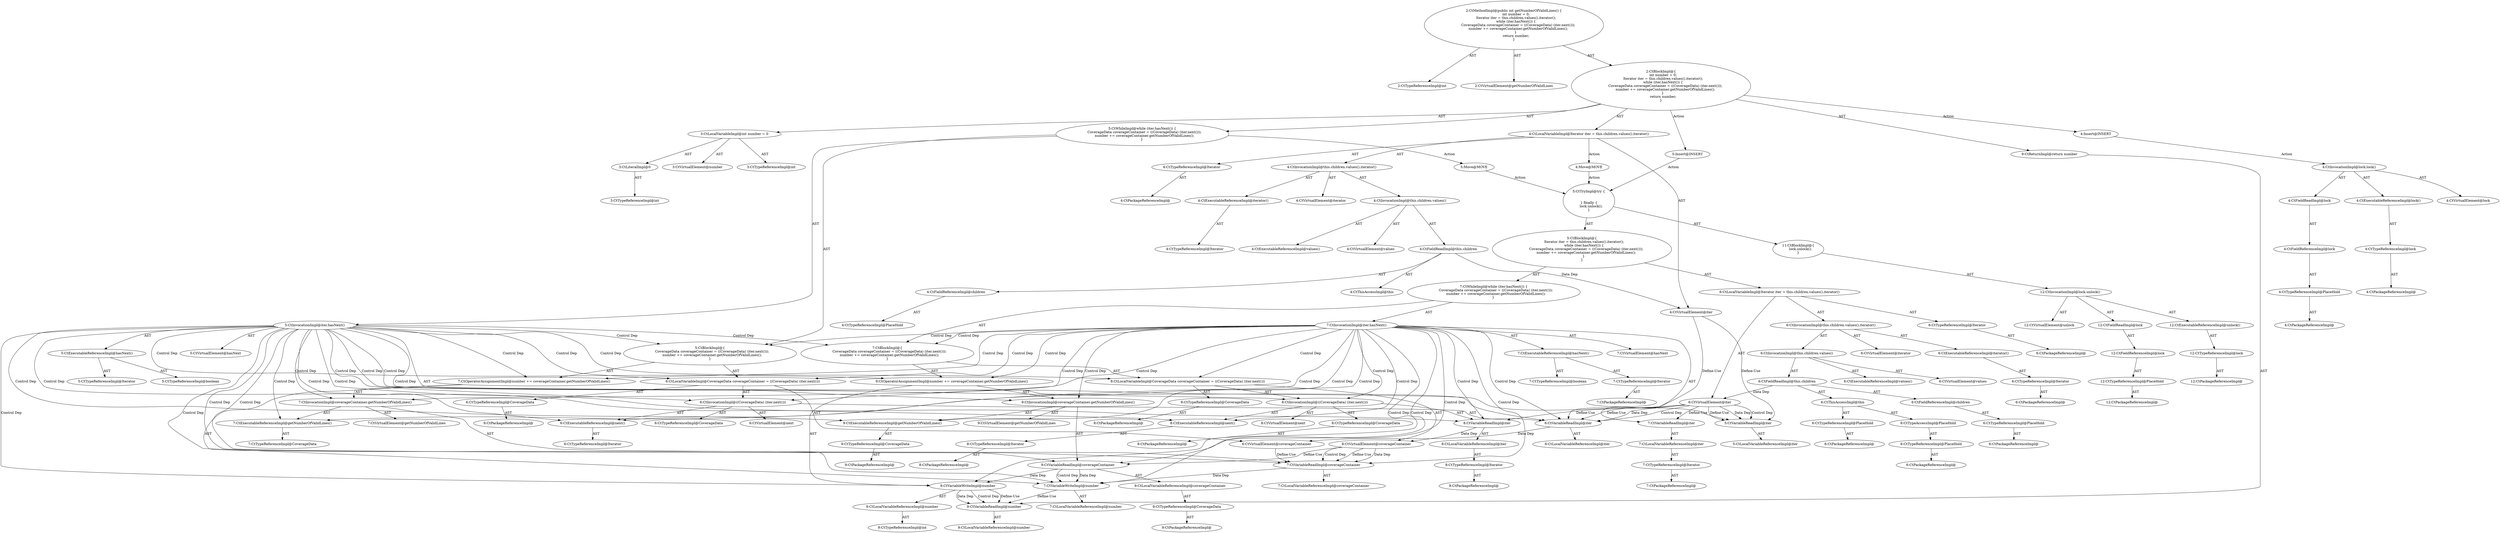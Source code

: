 digraph "getNumberOfValidLines#?" {
0 [label="2:CtTypeReferenceImpl@int" shape=ellipse]
1 [label="2:CtVirtualElement@getNumberOfValidLines" shape=ellipse]
2 [label="3:CtTypeReferenceImpl@int" shape=ellipse]
3 [label="3:CtLiteralImpl@0" shape=ellipse]
4 [label="3:CtTypeReferenceImpl@int" shape=ellipse]
5 [label="3:CtVirtualElement@number" shape=ellipse]
6 [label="3:CtLocalVariableImpl@int number = 0" shape=ellipse]
7 [label="4:CtTypeReferenceImpl@Iterator" shape=ellipse]
8 [label="4:CtPackageReferenceImpl@" shape=ellipse]
9 [label="4:CtExecutableReferenceImpl@iterator()" shape=ellipse]
10 [label="4:CtTypeReferenceImpl@Iterator" shape=ellipse]
11 [label="4:CtVirtualElement@iterator" shape=ellipse]
12 [label="4:CtExecutableReferenceImpl@values()" shape=ellipse]
13 [label="4:CtVirtualElement@values" shape=ellipse]
14 [label="4:CtFieldReferenceImpl@children" shape=ellipse]
15 [label="4:CtTypeReferenceImpl@PlaceHold" shape=ellipse]
16 [label="4:CtFieldReadImpl@this.children" shape=ellipse]
17 [label="4:CtThisAccessImpl@this" shape=ellipse]
18 [label="4:CtInvocationImpl@this.children.values()" shape=ellipse]
19 [label="4:CtInvocationImpl@this.children.values().iterator()" shape=ellipse]
20 [label="4:CtVirtualElement@iter" shape=ellipse]
21 [label="4:CtLocalVariableImpl@Iterator iter = this.children.values().iterator()" shape=ellipse]
22 [label="5:CtExecutableReferenceImpl@hasNext()" shape=ellipse]
23 [label="5:CtTypeReferenceImpl@Iterator" shape=ellipse]
24 [label="5:CtTypeReferenceImpl@boolean" shape=ellipse]
25 [label="5:CtVirtualElement@hasNext" shape=ellipse]
26 [label="5:CtVariableReadImpl@iter" shape=ellipse]
27 [label="5:CtLocalVariableReferenceImpl@iter" shape=ellipse]
28 [label="5:CtInvocationImpl@iter.hasNext()" shape=ellipse]
29 [label="6:CtTypeReferenceImpl@CoverageData" shape=ellipse]
30 [label="6:CtPackageReferenceImpl@" shape=ellipse]
31 [label="6:CtExecutableReferenceImpl@next()" shape=ellipse]
32 [label="6:CtTypeReferenceImpl@Iterator" shape=ellipse]
33 [label="6:CtVirtualElement@next" shape=ellipse]
34 [label="6:CtVariableReadImpl@iter" shape=ellipse]
35 [label="6:CtLocalVariableReferenceImpl@iter" shape=ellipse]
36 [label="6:CtInvocationImpl@((CoverageData) (iter.next()))" shape=ellipse]
37 [label="6:CtTypeReferenceImpl@CoverageData" shape=ellipse]
38 [label="6:CtVirtualElement@coverageContainer" shape=ellipse]
39 [label="6:CtLocalVariableImpl@CoverageData coverageContainer = ((CoverageData) (iter.next()))" shape=ellipse]
40 [label="7:CtVariableWriteImpl@number" shape=ellipse]
41 [label="7:CtLocalVariableReferenceImpl@number" shape=ellipse]
42 [label="7:CtExecutableReferenceImpl@getNumberOfValidLines()" shape=ellipse]
43 [label="7:CtTypeReferenceImpl@CoverageData" shape=ellipse]
44 [label="7:CtVirtualElement@getNumberOfValidLines" shape=ellipse]
45 [label="7:CtVariableReadImpl@coverageContainer" shape=ellipse]
46 [label="7:CtLocalVariableReferenceImpl@coverageContainer" shape=ellipse]
47 [label="7:CtInvocationImpl@coverageContainer.getNumberOfValidLines()" shape=ellipse]
48 [label="7:CtOperatorAssignmentImpl@number += coverageContainer.getNumberOfValidLines()" shape=ellipse]
49 [label="5:CtBlockImpl@\{
    CoverageData coverageContainer = ((CoverageData) (iter.next()));
    number += coverageContainer.getNumberOfValidLines();
\}" shape=ellipse]
50 [label="5:CtWhileImpl@while (iter.hasNext()) \{
    CoverageData coverageContainer = ((CoverageData) (iter.next()));
    number += coverageContainer.getNumberOfValidLines();
\} " shape=ellipse]
51 [label="9:CtVariableReadImpl@number" shape=ellipse]
52 [label="9:CtLocalVariableReferenceImpl@number" shape=ellipse]
53 [label="9:CtReturnImpl@return number" shape=ellipse]
54 [label="2:CtBlockImpl@\{
    int number = 0;
    Iterator iter = this.children.values().iterator();
    while (iter.hasNext()) \{
        CoverageData coverageContainer = ((CoverageData) (iter.next()));
        number += coverageContainer.getNumberOfValidLines();
    \} 
    return number;
\}" shape=ellipse]
55 [label="2:CtMethodImpl@public int getNumberOfValidLines() \{
    int number = 0;
    Iterator iter = this.children.values().iterator();
    while (iter.hasNext()) \{
        CoverageData coverageContainer = ((CoverageData) (iter.next()));
        number += coverageContainer.getNumberOfValidLines();
    \} 
    return number;
\}" shape=ellipse]
56 [label="4:Insert@INSERT" shape=ellipse]
57 [label="4:CtPackageReferenceImpl@" shape=ellipse]
58 [label="4:CtTypeReferenceImpl@PlaceHold" shape=ellipse]
59 [label="4:CtFieldReferenceImpl@lock" shape=ellipse]
60 [label="4:CtFieldReadImpl@lock" shape=ellipse]
61 [label="4:CtPackageReferenceImpl@" shape=ellipse]
62 [label="4:CtTypeReferenceImpl@lock" shape=ellipse]
63 [label="4:CtExecutableReferenceImpl@lock()" shape=ellipse]
64 [label="4:CtInvocationImpl@lock.lock()" shape=ellipse]
65 [label="4:CtVirtualElement@lock" shape=ellipse]
66 [label="5:Insert@INSERT" shape=ellipse]
67 [label="6:CtPackageReferenceImpl@" shape=ellipse]
68 [label="6:CtTypeReferenceImpl@Iterator" shape=ellipse]
69 [label="6:CtPackageReferenceImpl@" shape=ellipse]
70 [label="6:CtTypeReferenceImpl@PlaceHold" shape=ellipse]
71 [label="6:CtPackageReferenceImpl@" shape=ellipse]
72 [label="6:CtTypeReferenceImpl@PlaceHold" shape=ellipse]
73 [label="6:CtTypeAccessImpl@PlaceHold" shape=ellipse]
74 [label="6:CtThisAccessImpl@this" shape=ellipse]
75 [label="6:CtPackageReferenceImpl@" shape=ellipse]
76 [label="6:CtTypeReferenceImpl@PlaceHold" shape=ellipse]
77 [label="6:CtFieldReferenceImpl@children" shape=ellipse]
78 [label="6:CtFieldReadImpl@this.children" shape=ellipse]
79 [label="6:CtExecutableReferenceImpl@values()" shape=ellipse]
80 [label="6:CtInvocationImpl@this.children.values()" shape=ellipse]
81 [label="6:CtVirtualElement@values" shape=ellipse]
82 [label="6:CtPackageReferenceImpl@" shape=ellipse]
83 [label="6:CtTypeReferenceImpl@Iterator" shape=ellipse]
84 [label="6:CtExecutableReferenceImpl@iterator()" shape=ellipse]
85 [label="6:CtInvocationImpl@this.children.values().iterator()" shape=ellipse]
86 [label="6:CtVirtualElement@iterator" shape=ellipse]
87 [label="6:CtLocalVariableImpl@Iterator iter = this.children.values().iterator()" shape=ellipse]
88 [label="6:CtVirtualElement@iter" shape=ellipse]
89 [label="7:CtPackageReferenceImpl@" shape=ellipse]
90 [label="7:CtTypeReferenceImpl@Iterator" shape=ellipse]
91 [label="7:CtLocalVariableReferenceImpl@iter" shape=ellipse]
92 [label="7:CtVariableReadImpl@iter" shape=ellipse]
93 [label="7:CtPackageReferenceImpl@" shape=ellipse]
94 [label="7:CtTypeReferenceImpl@Iterator" shape=ellipse]
95 [label="7:CtTypeReferenceImpl@boolean" shape=ellipse]
96 [label="7:CtExecutableReferenceImpl@hasNext()" shape=ellipse]
97 [label="7:CtInvocationImpl@iter.hasNext()" shape=ellipse]
98 [label="7:CtVirtualElement@hasNext" shape=ellipse]
99 [label="8:CtPackageReferenceImpl@" shape=ellipse]
100 [label="8:CtTypeReferenceImpl@CoverageData" shape=ellipse]
101 [label="8:CtPackageReferenceImpl@" shape=ellipse]
102 [label="8:CtTypeReferenceImpl@CoverageData" shape=ellipse]
103 [label="8:CtPackageReferenceImpl@" shape=ellipse]
104 [label="8:CtTypeReferenceImpl@Iterator" shape=ellipse]
105 [label="8:CtLocalVariableReferenceImpl@iter" shape=ellipse]
106 [label="8:CtVariableReadImpl@iter" shape=ellipse]
107 [label="8:CtPackageReferenceImpl@" shape=ellipse]
108 [label="8:CtTypeReferenceImpl@Iterator" shape=ellipse]
109 [label="8:CtExecutableReferenceImpl@next()" shape=ellipse]
110 [label="8:CtInvocationImpl@((CoverageData) (iter.next()))" shape=ellipse]
111 [label="8:CtVirtualElement@next" shape=ellipse]
112 [label="8:CtLocalVariableImpl@CoverageData coverageContainer = ((CoverageData) (iter.next()))" shape=ellipse]
113 [label="8:CtVirtualElement@coverageContainer" shape=ellipse]
114 [label="9:CtTypeReferenceImpl@int" shape=ellipse]
115 [label="9:CtLocalVariableReferenceImpl@number" shape=ellipse]
116 [label="9:CtVariableWriteImpl@number" shape=ellipse]
117 [label="9:CtPackageReferenceImpl@" shape=ellipse]
118 [label="9:CtTypeReferenceImpl@CoverageData" shape=ellipse]
119 [label="9:CtLocalVariableReferenceImpl@coverageContainer" shape=ellipse]
120 [label="9:CtVariableReadImpl@coverageContainer" shape=ellipse]
121 [label="9:CtPackageReferenceImpl@" shape=ellipse]
122 [label="9:CtTypeReferenceImpl@CoverageData" shape=ellipse]
123 [label="9:CtExecutableReferenceImpl@getNumberOfValidLines()" shape=ellipse]
124 [label="9:CtInvocationImpl@coverageContainer.getNumberOfValidLines()" shape=ellipse]
125 [label="9:CtVirtualElement@getNumberOfValidLines" shape=ellipse]
126 [label="9:CtOperatorAssignmentImpl@number += coverageContainer.getNumberOfValidLines()" shape=ellipse]
127 [label="7:CtBlockImpl@\{
    CoverageData coverageContainer = ((CoverageData) (iter.next()));
    number += coverageContainer.getNumberOfValidLines();
\}" shape=ellipse]
128 [label="7:CtWhileImpl@while (iter.hasNext()) \{
    CoverageData coverageContainer = ((CoverageData) (iter.next()));
    number += coverageContainer.getNumberOfValidLines();
\} " shape=ellipse]
129 [label="5:CtBlockImpl@\{
    Iterator iter = this.children.values().iterator();
    while (iter.hasNext()) \{
        CoverageData coverageContainer = ((CoverageData) (iter.next()));
        number += coverageContainer.getNumberOfValidLines();
    \} 
\}" shape=ellipse]
130 [label="12:CtPackageReferenceImpl@" shape=ellipse]
131 [label="12:CtTypeReferenceImpl@PlaceHold" shape=ellipse]
132 [label="12:CtFieldReferenceImpl@lock" shape=ellipse]
133 [label="12:CtFieldReadImpl@lock" shape=ellipse]
134 [label="12:CtPackageReferenceImpl@" shape=ellipse]
135 [label="12:CtTypeReferenceImpl@lock" shape=ellipse]
136 [label="12:CtExecutableReferenceImpl@unlock()" shape=ellipse]
137 [label="12:CtInvocationImpl@lock.unlock()" shape=ellipse]
138 [label="12:CtVirtualElement@unlock" shape=ellipse]
139 [label="11:CtBlockImpl@\{
    lock.unlock();
\}" shape=ellipse]
140 [label="5:CtTryImpl@try \{


\} finally \{
    lock.unlock();
\}" shape=ellipse]
141 [label="4:Move@MOVE" shape=ellipse]
142 [label="5:Move@MOVE" shape=ellipse]
3 -> 4 [label="AST"];
6 -> 5 [label="AST"];
6 -> 2 [label="AST"];
6 -> 3 [label="AST"];
7 -> 8 [label="AST"];
9 -> 10 [label="AST"];
14 -> 15 [label="AST"];
16 -> 17 [label="AST"];
16 -> 14 [label="AST"];
16 -> 20 [label="Data Dep"];
18 -> 13 [label="AST"];
18 -> 16 [label="AST"];
18 -> 12 [label="AST"];
19 -> 11 [label="AST"];
19 -> 18 [label="AST"];
19 -> 9 [label="AST"];
20 -> 26 [label="Define-Use"];
20 -> 34 [label="Define-Use"];
21 -> 20 [label="AST"];
21 -> 7 [label="AST"];
21 -> 19 [label="AST"];
21 -> 141 [label="Action"];
22 -> 23 [label="AST"];
22 -> 24 [label="AST"];
26 -> 27 [label="AST"];
28 -> 25 [label="AST"];
28 -> 26 [label="AST"];
28 -> 22 [label="AST"];
28 -> 49 [label="Control Dep"];
28 -> 39 [label="Control Dep"];
28 -> 36 [label="Control Dep"];
28 -> 31 [label="Control Dep"];
28 -> 34 [label="Control Dep"];
28 -> 48 [label="Control Dep"];
28 -> 40 [label="Control Dep"];
28 -> 47 [label="Control Dep"];
28 -> 42 [label="Control Dep"];
28 -> 45 [label="Control Dep"];
28 -> 106 [label="Control Dep"];
28 -> 109 [label="Control Dep"];
28 -> 110 [label="Control Dep"];
28 -> 112 [label="Control Dep"];
28 -> 116 [label="Control Dep"];
28 -> 120 [label="Control Dep"];
28 -> 123 [label="Control Dep"];
28 -> 124 [label="Control Dep"];
28 -> 126 [label="Control Dep"];
28 -> 127 [label="Control Dep"];
29 -> 30 [label="AST"];
31 -> 32 [label="AST"];
34 -> 35 [label="AST"];
34 -> 38 [label="Data Dep"];
36 -> 33 [label="AST"];
36 -> 37 [label="AST"];
36 -> 34 [label="AST"];
36 -> 31 [label="AST"];
38 -> 45 [label="Define-Use"];
39 -> 38 [label="AST"];
39 -> 29 [label="AST"];
39 -> 36 [label="AST"];
40 -> 41 [label="AST"];
40 -> 51 [label="Define-Use"];
42 -> 43 [label="AST"];
45 -> 46 [label="AST"];
45 -> 40 [label="Data Dep"];
47 -> 44 [label="AST"];
47 -> 45 [label="AST"];
47 -> 42 [label="AST"];
48 -> 40 [label="AST"];
48 -> 47 [label="AST"];
49 -> 39 [label="AST"];
49 -> 48 [label="AST"];
50 -> 28 [label="AST"];
50 -> 49 [label="AST"];
50 -> 142 [label="Action"];
51 -> 52 [label="AST"];
53 -> 51 [label="AST"];
54 -> 6 [label="AST"];
54 -> 21 [label="AST"];
54 -> 50 [label="AST"];
54 -> 53 [label="AST"];
54 -> 56 [label="Action"];
54 -> 66 [label="Action"];
55 -> 1 [label="AST"];
55 -> 0 [label="AST"];
55 -> 54 [label="AST"];
56 -> 64 [label="Action"];
58 -> 57 [label="AST"];
59 -> 58 [label="AST"];
60 -> 59 [label="AST"];
62 -> 61 [label="AST"];
63 -> 62 [label="AST"];
64 -> 65 [label="AST"];
64 -> 60 [label="AST"];
64 -> 63 [label="AST"];
66 -> 140 [label="Action"];
68 -> 67 [label="AST"];
70 -> 69 [label="AST"];
72 -> 71 [label="AST"];
73 -> 72 [label="AST"];
74 -> 70 [label="AST"];
74 -> 73 [label="AST"];
76 -> 75 [label="AST"];
77 -> 76 [label="AST"];
78 -> 74 [label="AST"];
78 -> 77 [label="AST"];
78 -> 88 [label="Data Dep"];
80 -> 81 [label="AST"];
80 -> 78 [label="AST"];
80 -> 79 [label="AST"];
83 -> 82 [label="AST"];
84 -> 83 [label="AST"];
85 -> 86 [label="AST"];
85 -> 80 [label="AST"];
85 -> 84 [label="AST"];
87 -> 88 [label="AST"];
87 -> 68 [label="AST"];
87 -> 85 [label="AST"];
88 -> 92 [label="Define-Use"];
88 -> 106 [label="Define-Use"];
88 -> 26 [label="Define-Use"];
88 -> 26 [label="Data Dep"];
88 -> 26 [label="Control Dep"];
88 -> 34 [label="Define-Use"];
88 -> 34 [label="Data Dep"];
88 -> 34 [label="Control Dep"];
90 -> 89 [label="AST"];
91 -> 90 [label="AST"];
92 -> 91 [label="AST"];
94 -> 93 [label="AST"];
96 -> 94 [label="AST"];
96 -> 95 [label="AST"];
97 -> 98 [label="AST"];
97 -> 92 [label="AST"];
97 -> 96 [label="AST"];
97 -> 127 [label="Control Dep"];
97 -> 112 [label="Control Dep"];
97 -> 110 [label="Control Dep"];
97 -> 109 [label="Control Dep"];
97 -> 106 [label="Control Dep"];
97 -> 126 [label="Control Dep"];
97 -> 116 [label="Control Dep"];
97 -> 124 [label="Control Dep"];
97 -> 123 [label="Control Dep"];
97 -> 120 [label="Control Dep"];
97 -> 49 [label="Control Dep"];
97 -> 39 [label="Control Dep"];
97 -> 36 [label="Control Dep"];
97 -> 31 [label="Control Dep"];
97 -> 34 [label="Control Dep"];
97 -> 48 [label="Control Dep"];
97 -> 40 [label="Control Dep"];
97 -> 47 [label="Control Dep"];
97 -> 42 [label="Control Dep"];
97 -> 45 [label="Control Dep"];
100 -> 99 [label="AST"];
102 -> 101 [label="AST"];
104 -> 103 [label="AST"];
105 -> 104 [label="AST"];
106 -> 105 [label="AST"];
106 -> 113 [label="Data Dep"];
108 -> 107 [label="AST"];
109 -> 108 [label="AST"];
110 -> 111 [label="AST"];
110 -> 102 [label="AST"];
110 -> 106 [label="AST"];
110 -> 109 [label="AST"];
112 -> 113 [label="AST"];
112 -> 100 [label="AST"];
112 -> 110 [label="AST"];
113 -> 120 [label="Define-Use"];
113 -> 45 [label="Define-Use"];
113 -> 45 [label="Data Dep"];
113 -> 45 [label="Control Dep"];
115 -> 114 [label="AST"];
116 -> 115 [label="AST"];
116 -> 51 [label="Define-Use"];
116 -> 51 [label="Data Dep"];
116 -> 51 [label="Control Dep"];
118 -> 117 [label="AST"];
119 -> 118 [label="AST"];
120 -> 119 [label="AST"];
120 -> 116 [label="Data Dep"];
120 -> 40 [label="Data Dep"];
120 -> 40 [label="Control Dep"];
122 -> 121 [label="AST"];
123 -> 122 [label="AST"];
124 -> 125 [label="AST"];
124 -> 120 [label="AST"];
124 -> 123 [label="AST"];
126 -> 116 [label="AST"];
126 -> 124 [label="AST"];
127 -> 112 [label="AST"];
127 -> 126 [label="AST"];
128 -> 97 [label="AST"];
128 -> 127 [label="AST"];
129 -> 87 [label="AST"];
129 -> 128 [label="AST"];
131 -> 130 [label="AST"];
132 -> 131 [label="AST"];
133 -> 132 [label="AST"];
135 -> 134 [label="AST"];
136 -> 135 [label="AST"];
137 -> 138 [label="AST"];
137 -> 133 [label="AST"];
137 -> 136 [label="AST"];
139 -> 137 [label="AST"];
140 -> 129 [label="AST"];
140 -> 139 [label="AST"];
141 -> 140 [label="Action"];
142 -> 140 [label="Action"];
}